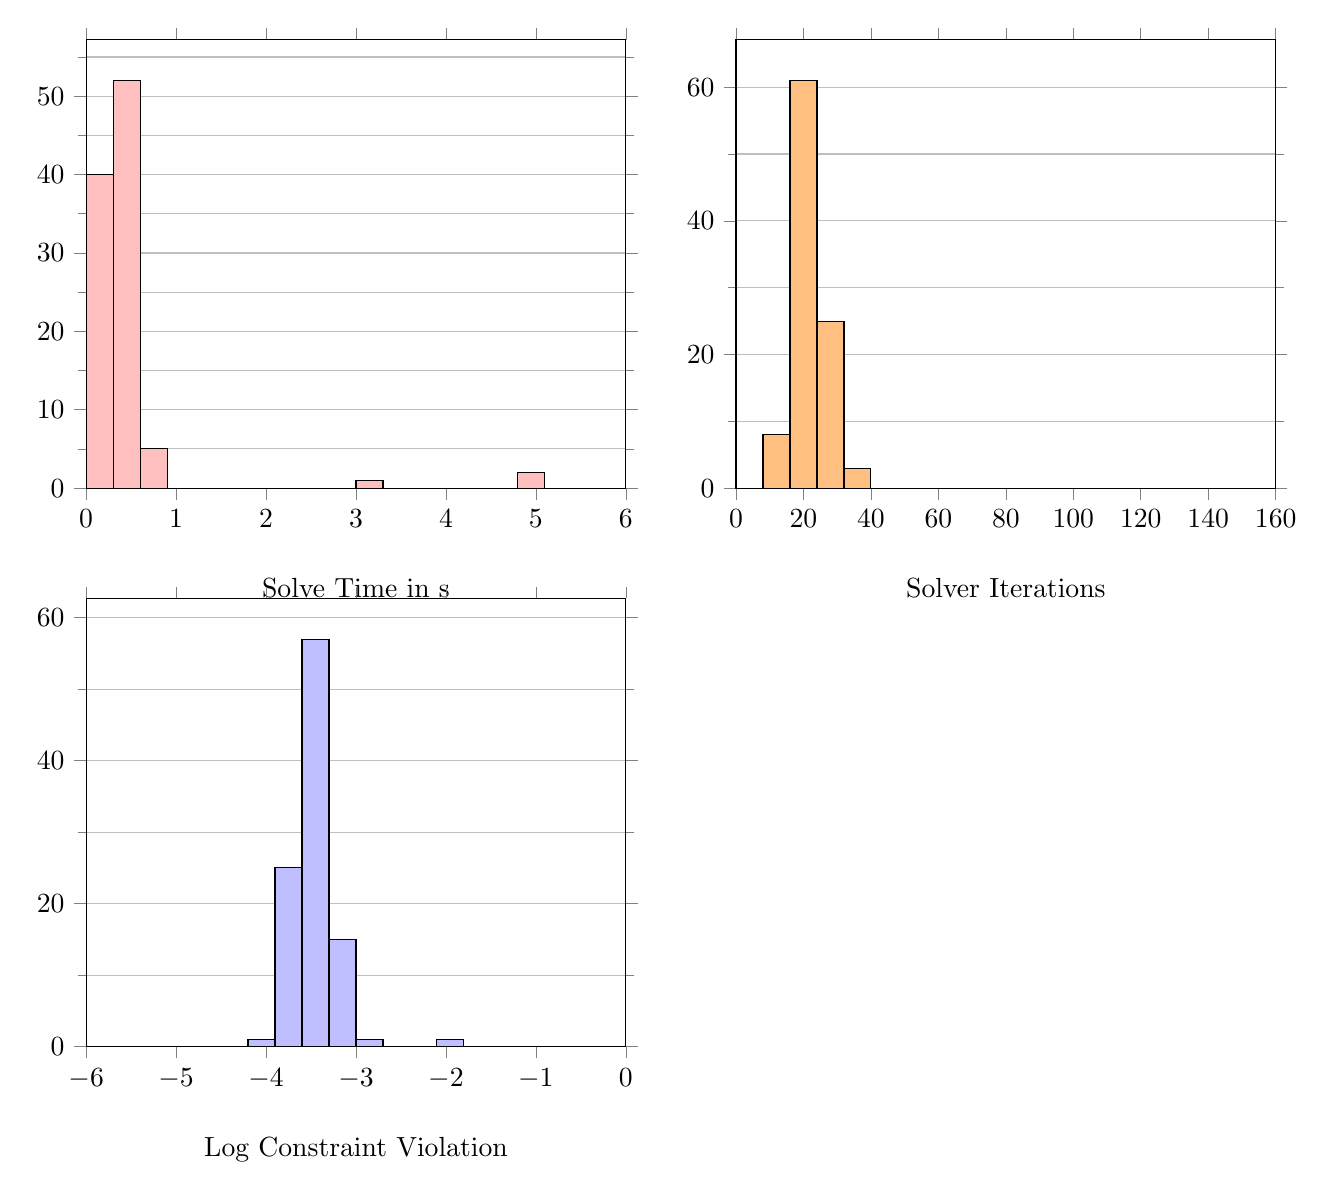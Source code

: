 \begin{tikzpicture}
\begin{groupplot}[group style={group size={2 by 2}, horizontal sep=1.4cm, vertical sep=1.4cm}]
    \nextgroupplot[grid=both, minor y tick num=1, yminorgrids=true, tick align=outside, x label style={at={(axis description cs:0.5,-0.18)},anchor=north}, y label style={at={(axis description cs:-0.18,0.5)},rotate=0,anchor=south}, xlabel={Solve Time in s}, xmajorgrids={false}, xmin={0.0}, xmax={6.0}, ymin={0.0}]
    \addplot[ybar interval, mark=none, fill=red!25]
        table[row sep={\\}]
        {
            \\
            0.0  40.0  \\
            0.3  52.0  \\
            0.6  5.0  \\
            0.9  0.0  \\
            1.2  0.0  \\
            1.5  0.0  \\
            1.8  0.0  \\
            2.1  0.0  \\
            2.4  0.0  \\
            2.7  0.0  \\
            3.0  1.0  \\
            3.3  0.0  \\
            3.6  0.0  \\
            3.9  0.0  \\
            4.2  0.0  \\
            4.5  0.0  \\
            4.8  2.0  \\
            5.1  0.0  \\
            5.4  0.0  \\
            5.7  0.0  \\
            6.0  0.0  \\
        }
        ;
    \nextgroupplot[grid=both, minor y tick num=1, yminorgrids=true, tick align=outside, x label style={at={(axis description cs:0.5,-0.18)},anchor=north}, y label style={at={(axis description cs:-0.18,0.5)},rotate=0,anchor=south}, xlabel={Solver Iterations}, xmajorgrids={false}, xmin={0.0}, xmax={160.0}, ymin={0.0}]
    \addplot[ybar interval, mark=none, fill=orange!50]
        table[row sep={\\}]
        {
            \\
            0.0  0.0  \\
            8.0  8.0  \\
            16.0  61.0  \\
            24.0  25.0  \\
            32.0  3.0  \\
            40.0  0.0  \\
            48.0  0.0  \\
            56.0  0.0  \\
            64.0  0.0  \\
            72.0  0.0  \\
            80.0  0.0  \\
            88.0  0.0  \\
            96.0  0.0  \\
            104.0  0.0  \\
            112.0  0.0  \\
            120.0  0.0  \\
            128.0  0.0  \\
            136.0  0.0  \\
            144.0  0.0  \\
            152.0  0.0  \\
            160.0  0.0  \\
        }
        ;
    \nextgroupplot[grid=both, minor y tick num=1, yminorgrids=true, tick align=outside, x label style={at={(axis description cs:0.5,-0.18)},anchor=north}, y label style={at={(axis description cs:-0.18,0.5)},rotate=0,anchor=south}, xlabel={Log Constraint Violation}, xmajorgrids={false}, xmin={-6.0}, xmax={0.0}, ymin={0.0}]
    \addplot[ybar interval, mark=none, fill=blue!25]
        table[row sep={\\}]
        {
            \\
            -6.0  0.0  \\
            -5.7  0.0  \\
            -5.4  0.0  \\
            -5.1  0.0  \\
            -4.8  0.0  \\
            -4.5  0.0  \\
            -4.2  1.0  \\
            -3.9  25.0  \\
            -3.6  57.0  \\
            -3.3  15.0  \\
            -3.0  1.0  \\
            -2.7  0.0  \\
            -2.4  0.0  \\
            -2.1  1.0  \\
            -1.8  0.0  \\
            -1.5  0.0  \\
            -1.2  0.0  \\
            -0.9  0.0  \\
            -0.6  0.0  \\
            -0.3  0.0  \\
            0.0  0.0  \\
        }
        ;
\end{groupplot}
\end{tikzpicture}
